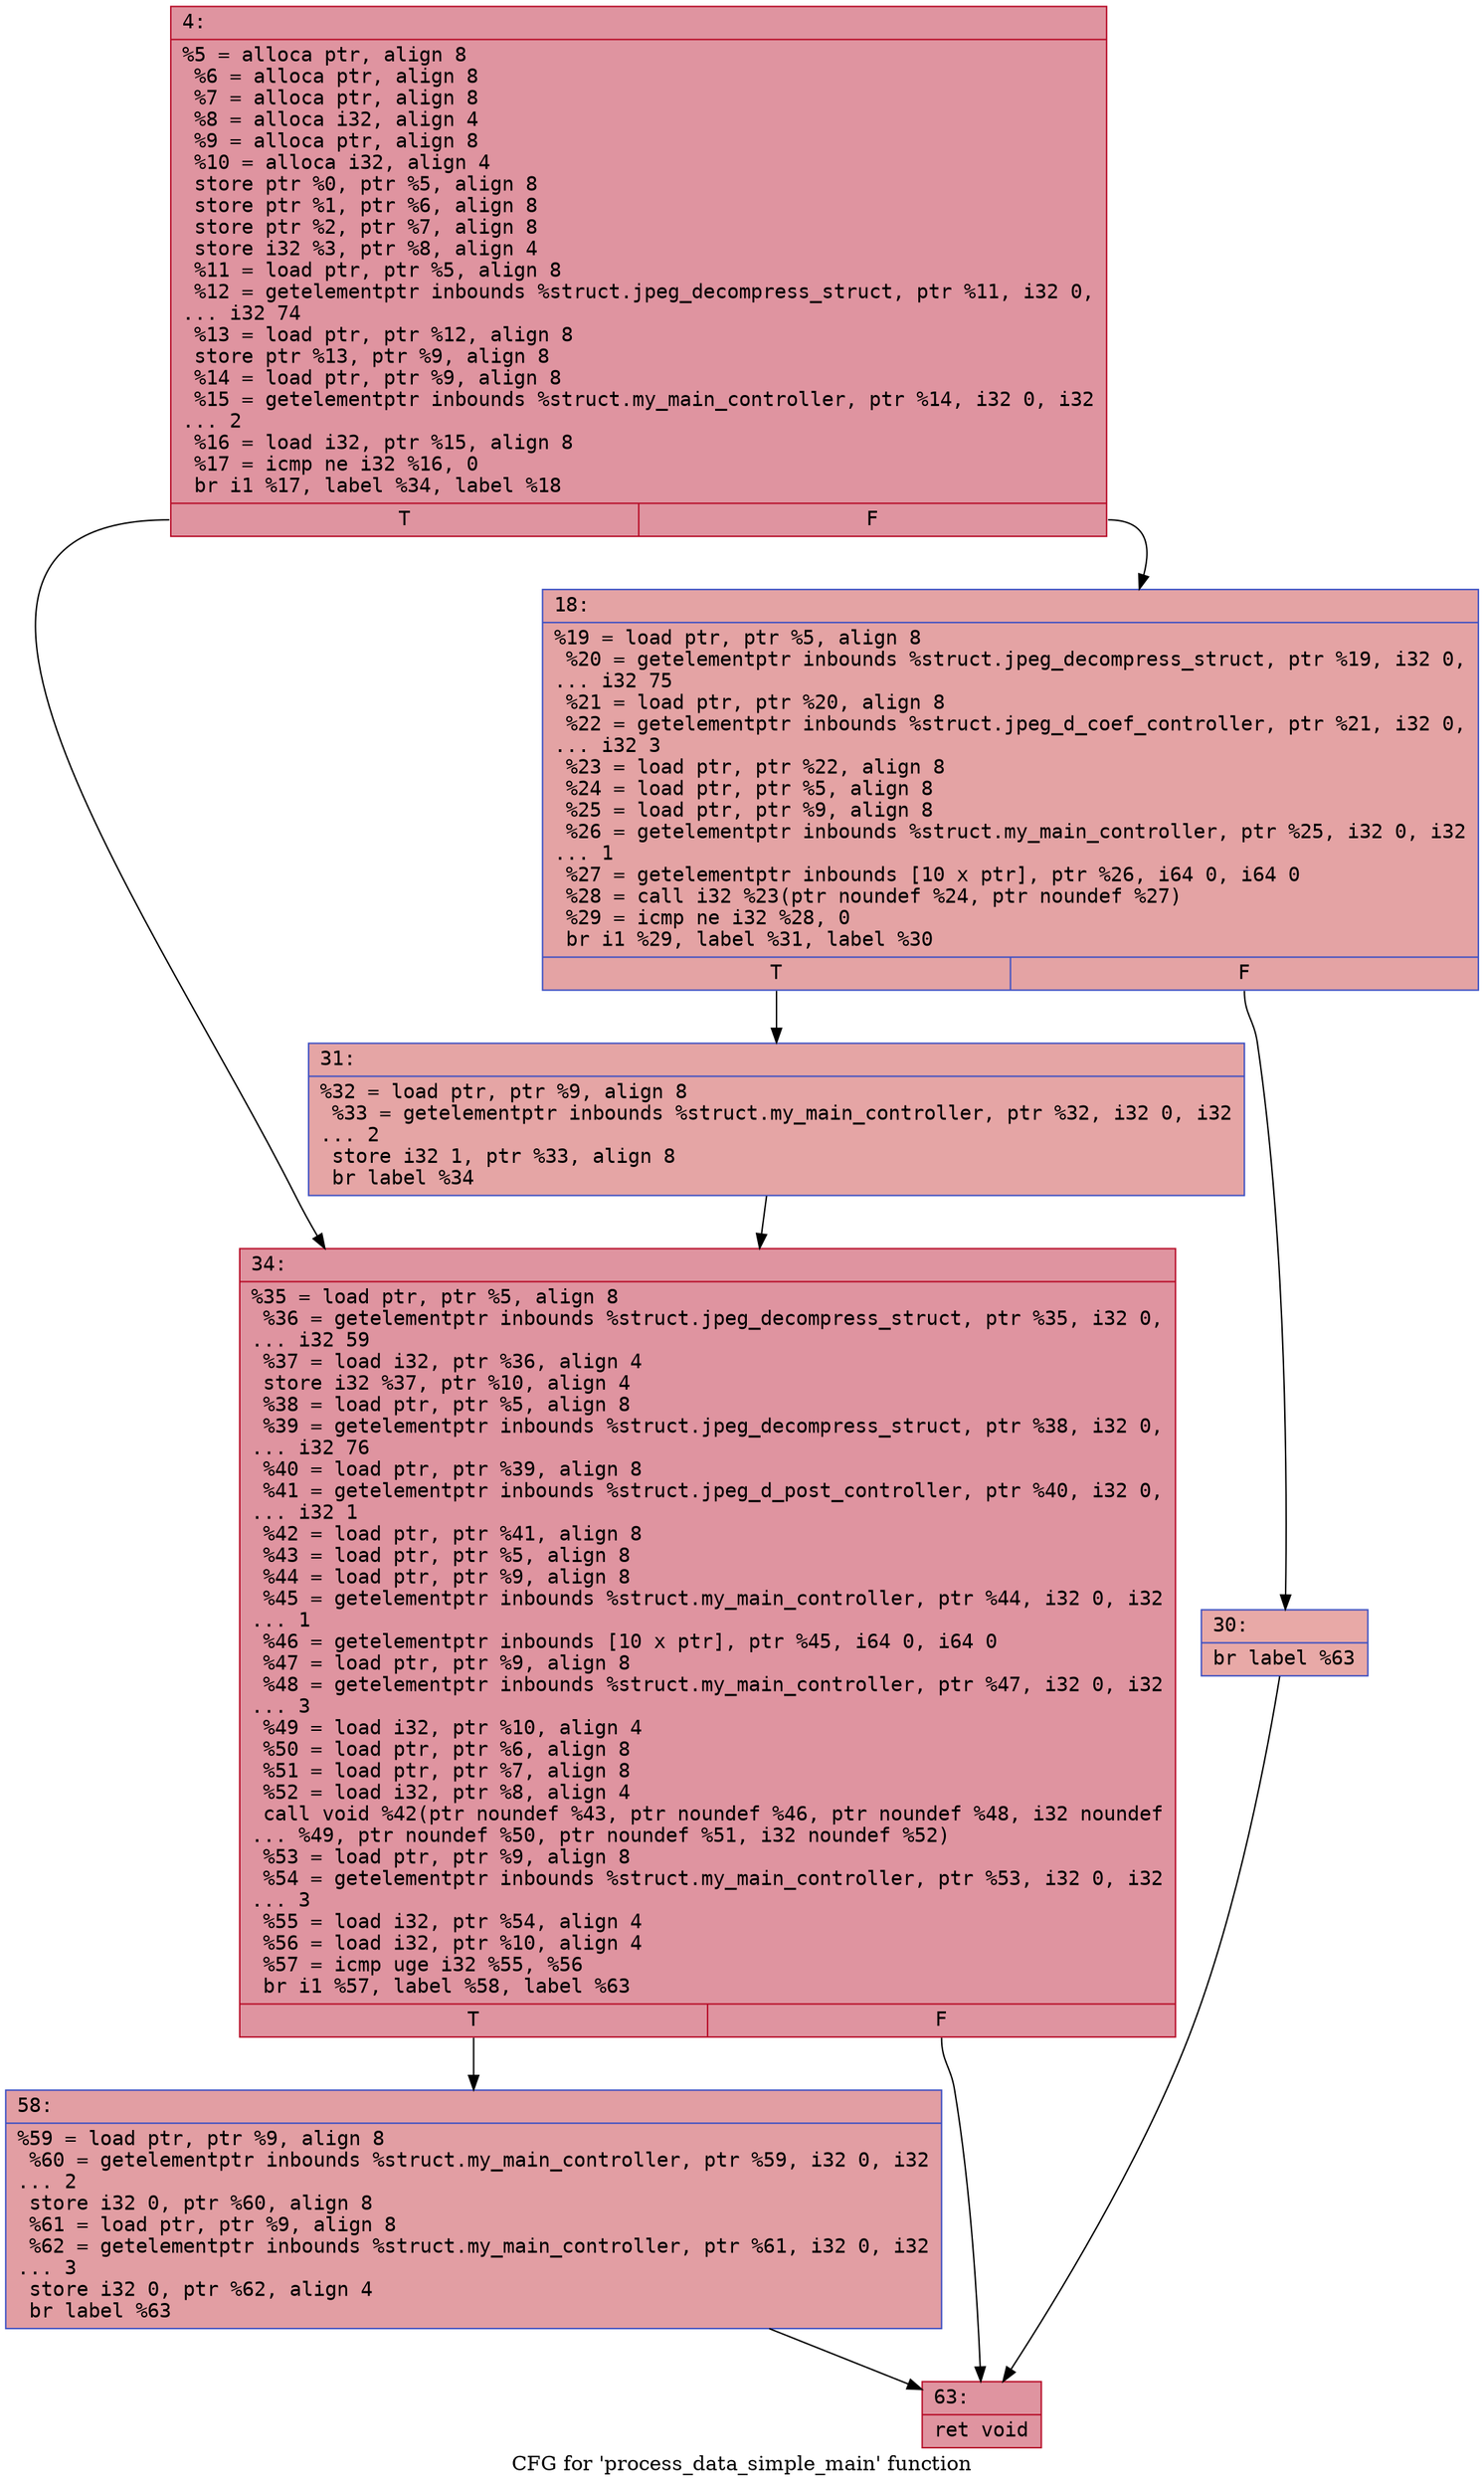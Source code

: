 digraph "CFG for 'process_data_simple_main' function" {
	label="CFG for 'process_data_simple_main' function";

	Node0x60000199b3e0 [shape=record,color="#b70d28ff", style=filled, fillcolor="#b70d2870" fontname="Courier",label="{4:\l|  %5 = alloca ptr, align 8\l  %6 = alloca ptr, align 8\l  %7 = alloca ptr, align 8\l  %8 = alloca i32, align 4\l  %9 = alloca ptr, align 8\l  %10 = alloca i32, align 4\l  store ptr %0, ptr %5, align 8\l  store ptr %1, ptr %6, align 8\l  store ptr %2, ptr %7, align 8\l  store i32 %3, ptr %8, align 4\l  %11 = load ptr, ptr %5, align 8\l  %12 = getelementptr inbounds %struct.jpeg_decompress_struct, ptr %11, i32 0,\l... i32 74\l  %13 = load ptr, ptr %12, align 8\l  store ptr %13, ptr %9, align 8\l  %14 = load ptr, ptr %9, align 8\l  %15 = getelementptr inbounds %struct.my_main_controller, ptr %14, i32 0, i32\l... 2\l  %16 = load i32, ptr %15, align 8\l  %17 = icmp ne i32 %16, 0\l  br i1 %17, label %34, label %18\l|{<s0>T|<s1>F}}"];
	Node0x60000199b3e0:s0 -> Node0x60000199b520[tooltip="4 -> 34\nProbability 62.50%" ];
	Node0x60000199b3e0:s1 -> Node0x60000199b430[tooltip="4 -> 18\nProbability 37.50%" ];
	Node0x60000199b430 [shape=record,color="#3d50c3ff", style=filled, fillcolor="#c32e3170" fontname="Courier",label="{18:\l|  %19 = load ptr, ptr %5, align 8\l  %20 = getelementptr inbounds %struct.jpeg_decompress_struct, ptr %19, i32 0,\l... i32 75\l  %21 = load ptr, ptr %20, align 8\l  %22 = getelementptr inbounds %struct.jpeg_d_coef_controller, ptr %21, i32 0,\l... i32 3\l  %23 = load ptr, ptr %22, align 8\l  %24 = load ptr, ptr %5, align 8\l  %25 = load ptr, ptr %9, align 8\l  %26 = getelementptr inbounds %struct.my_main_controller, ptr %25, i32 0, i32\l... 1\l  %27 = getelementptr inbounds [10 x ptr], ptr %26, i64 0, i64 0\l  %28 = call i32 %23(ptr noundef %24, ptr noundef %27)\l  %29 = icmp ne i32 %28, 0\l  br i1 %29, label %31, label %30\l|{<s0>T|<s1>F}}"];
	Node0x60000199b430:s0 -> Node0x60000199b4d0[tooltip="18 -> 31\nProbability 62.50%" ];
	Node0x60000199b430:s1 -> Node0x60000199b480[tooltip="18 -> 30\nProbability 37.50%" ];
	Node0x60000199b480 [shape=record,color="#3d50c3ff", style=filled, fillcolor="#ca3b3770" fontname="Courier",label="{30:\l|  br label %63\l}"];
	Node0x60000199b480 -> Node0x60000199b5c0[tooltip="30 -> 63\nProbability 100.00%" ];
	Node0x60000199b4d0 [shape=record,color="#3d50c3ff", style=filled, fillcolor="#c5333470" fontname="Courier",label="{31:\l|  %32 = load ptr, ptr %9, align 8\l  %33 = getelementptr inbounds %struct.my_main_controller, ptr %32, i32 0, i32\l... 2\l  store i32 1, ptr %33, align 8\l  br label %34\l}"];
	Node0x60000199b4d0 -> Node0x60000199b520[tooltip="31 -> 34\nProbability 100.00%" ];
	Node0x60000199b520 [shape=record,color="#b70d28ff", style=filled, fillcolor="#b70d2870" fontname="Courier",label="{34:\l|  %35 = load ptr, ptr %5, align 8\l  %36 = getelementptr inbounds %struct.jpeg_decompress_struct, ptr %35, i32 0,\l... i32 59\l  %37 = load i32, ptr %36, align 4\l  store i32 %37, ptr %10, align 4\l  %38 = load ptr, ptr %5, align 8\l  %39 = getelementptr inbounds %struct.jpeg_decompress_struct, ptr %38, i32 0,\l... i32 76\l  %40 = load ptr, ptr %39, align 8\l  %41 = getelementptr inbounds %struct.jpeg_d_post_controller, ptr %40, i32 0,\l... i32 1\l  %42 = load ptr, ptr %41, align 8\l  %43 = load ptr, ptr %5, align 8\l  %44 = load ptr, ptr %9, align 8\l  %45 = getelementptr inbounds %struct.my_main_controller, ptr %44, i32 0, i32\l... 1\l  %46 = getelementptr inbounds [10 x ptr], ptr %45, i64 0, i64 0\l  %47 = load ptr, ptr %9, align 8\l  %48 = getelementptr inbounds %struct.my_main_controller, ptr %47, i32 0, i32\l... 3\l  %49 = load i32, ptr %10, align 4\l  %50 = load ptr, ptr %6, align 8\l  %51 = load ptr, ptr %7, align 8\l  %52 = load i32, ptr %8, align 4\l  call void %42(ptr noundef %43, ptr noundef %46, ptr noundef %48, i32 noundef\l... %49, ptr noundef %50, ptr noundef %51, i32 noundef %52)\l  %53 = load ptr, ptr %9, align 8\l  %54 = getelementptr inbounds %struct.my_main_controller, ptr %53, i32 0, i32\l... 3\l  %55 = load i32, ptr %54, align 4\l  %56 = load i32, ptr %10, align 4\l  %57 = icmp uge i32 %55, %56\l  br i1 %57, label %58, label %63\l|{<s0>T|<s1>F}}"];
	Node0x60000199b520:s0 -> Node0x60000199b570[tooltip="34 -> 58\nProbability 50.00%" ];
	Node0x60000199b520:s1 -> Node0x60000199b5c0[tooltip="34 -> 63\nProbability 50.00%" ];
	Node0x60000199b570 [shape=record,color="#3d50c3ff", style=filled, fillcolor="#be242e70" fontname="Courier",label="{58:\l|  %59 = load ptr, ptr %9, align 8\l  %60 = getelementptr inbounds %struct.my_main_controller, ptr %59, i32 0, i32\l... 2\l  store i32 0, ptr %60, align 8\l  %61 = load ptr, ptr %9, align 8\l  %62 = getelementptr inbounds %struct.my_main_controller, ptr %61, i32 0, i32\l... 3\l  store i32 0, ptr %62, align 4\l  br label %63\l}"];
	Node0x60000199b570 -> Node0x60000199b5c0[tooltip="58 -> 63\nProbability 100.00%" ];
	Node0x60000199b5c0 [shape=record,color="#b70d28ff", style=filled, fillcolor="#b70d2870" fontname="Courier",label="{63:\l|  ret void\l}"];
}
